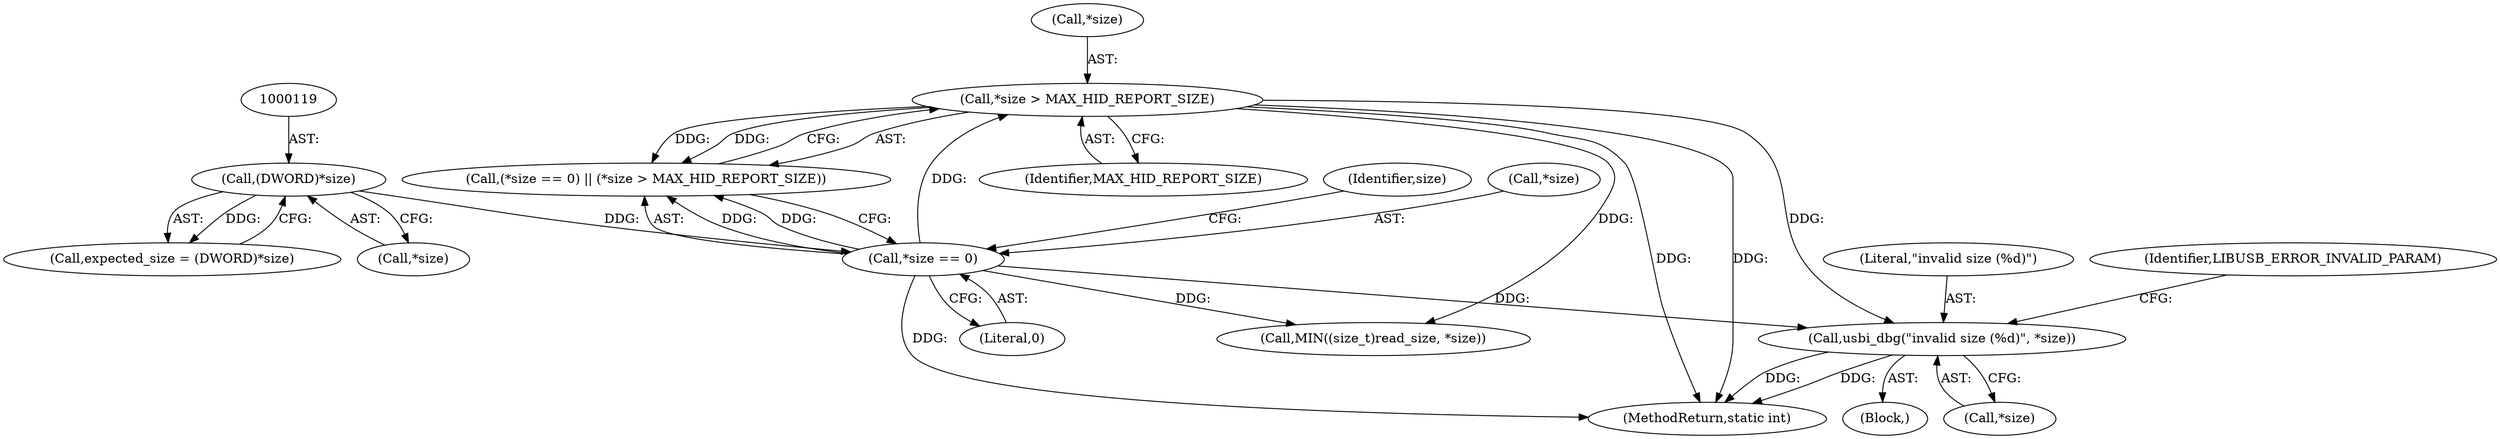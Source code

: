 digraph "1_Chrome_ac149a8d4371c0e01e0934fdd57b09e86f96b5b9_4@pointer" {
"1000146" [label="(Call,usbi_dbg(\"invalid size (%d)\", *size))"];
"1000141" [label="(Call,*size > MAX_HID_REPORT_SIZE)"];
"1000137" [label="(Call,*size == 0)"];
"1000118" [label="(Call,(DWORD)*size)"];
"1000145" [label="(Block,)"];
"1000116" [label="(Call,expected_size = (DWORD)*size)"];
"1000137" [label="(Call,*size == 0)"];
"1000147" [label="(Literal,\"invalid size (%d)\")"];
"1000148" [label="(Call,*size)"];
"1000136" [label="(Call,(*size == 0) || (*size > MAX_HID_REPORT_SIZE))"];
"1000143" [label="(Identifier,size)"];
"1000138" [label="(Call,*size)"];
"1000146" [label="(Call,usbi_dbg(\"invalid size (%d)\", *size))"];
"1000151" [label="(Identifier,LIBUSB_ERROR_INVALID_PARAM)"];
"1000120" [label="(Call,*size)"];
"1000299" [label="(Call,MIN((size_t)read_size, *size))"];
"1000144" [label="(Identifier,MAX_HID_REPORT_SIZE)"];
"1000118" [label="(Call,(DWORD)*size)"];
"1000328" [label="(MethodReturn,static int)"];
"1000140" [label="(Literal,0)"];
"1000142" [label="(Call,*size)"];
"1000141" [label="(Call,*size > MAX_HID_REPORT_SIZE)"];
"1000146" -> "1000145"  [label="AST: "];
"1000146" -> "1000148"  [label="CFG: "];
"1000147" -> "1000146"  [label="AST: "];
"1000148" -> "1000146"  [label="AST: "];
"1000151" -> "1000146"  [label="CFG: "];
"1000146" -> "1000328"  [label="DDG: "];
"1000146" -> "1000328"  [label="DDG: "];
"1000141" -> "1000146"  [label="DDG: "];
"1000137" -> "1000146"  [label="DDG: "];
"1000141" -> "1000136"  [label="AST: "];
"1000141" -> "1000144"  [label="CFG: "];
"1000142" -> "1000141"  [label="AST: "];
"1000144" -> "1000141"  [label="AST: "];
"1000136" -> "1000141"  [label="CFG: "];
"1000141" -> "1000328"  [label="DDG: "];
"1000141" -> "1000328"  [label="DDG: "];
"1000141" -> "1000136"  [label="DDG: "];
"1000141" -> "1000136"  [label="DDG: "];
"1000137" -> "1000141"  [label="DDG: "];
"1000141" -> "1000299"  [label="DDG: "];
"1000137" -> "1000136"  [label="AST: "];
"1000137" -> "1000140"  [label="CFG: "];
"1000138" -> "1000137"  [label="AST: "];
"1000140" -> "1000137"  [label="AST: "];
"1000143" -> "1000137"  [label="CFG: "];
"1000136" -> "1000137"  [label="CFG: "];
"1000137" -> "1000328"  [label="DDG: "];
"1000137" -> "1000136"  [label="DDG: "];
"1000137" -> "1000136"  [label="DDG: "];
"1000118" -> "1000137"  [label="DDG: "];
"1000137" -> "1000299"  [label="DDG: "];
"1000118" -> "1000116"  [label="AST: "];
"1000118" -> "1000120"  [label="CFG: "];
"1000119" -> "1000118"  [label="AST: "];
"1000120" -> "1000118"  [label="AST: "];
"1000116" -> "1000118"  [label="CFG: "];
"1000118" -> "1000116"  [label="DDG: "];
}
